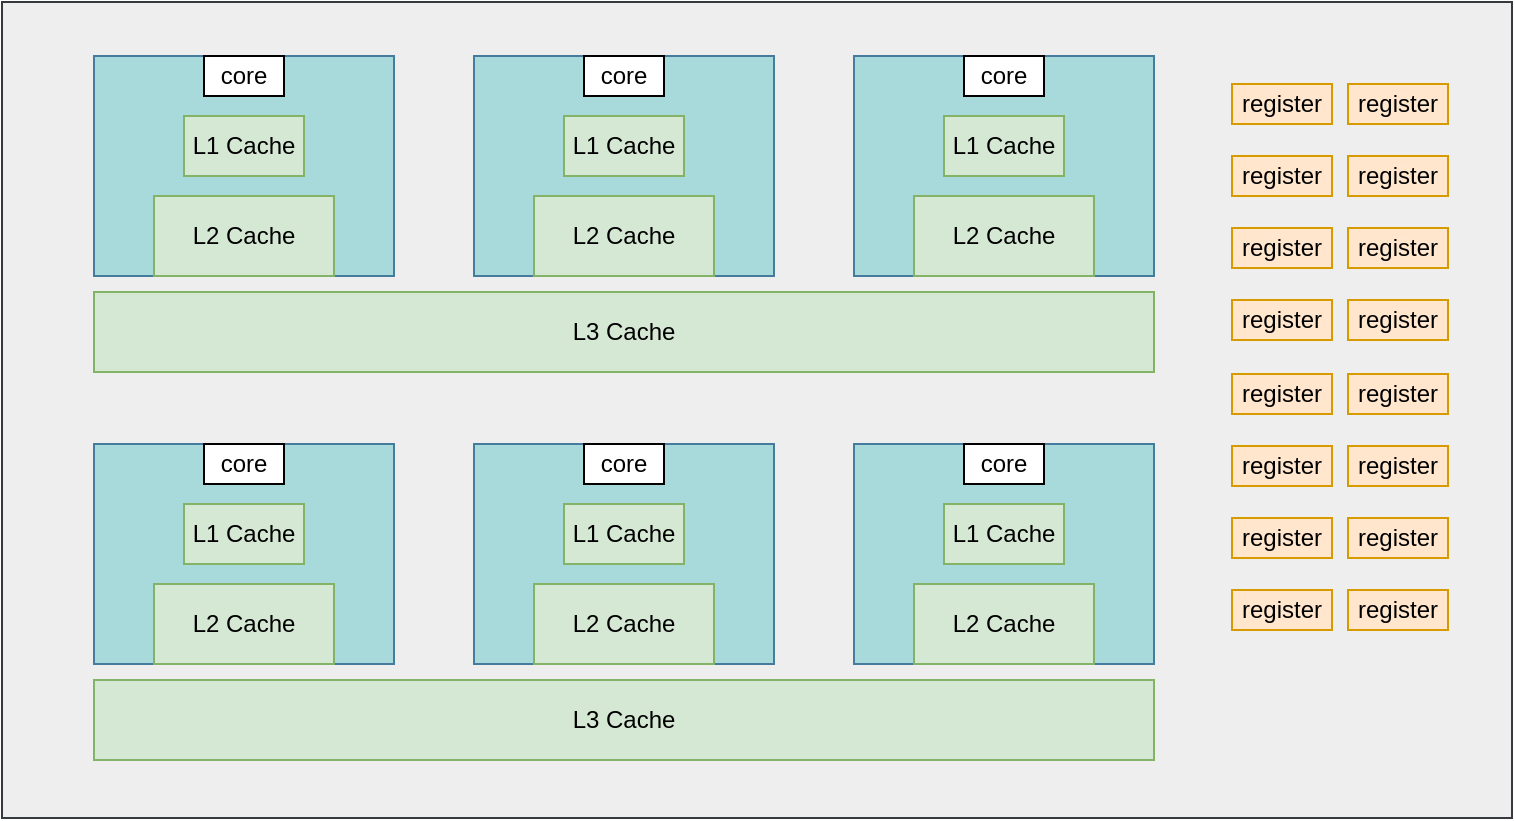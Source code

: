 <mxfile version="16.0.0" type="github">
  <diagram id="6k9M4RSEp0kVpsoahVxI" name="Page-1">
    <mxGraphModel dx="1550" dy="873" grid="0" gridSize="10" guides="1" tooltips="1" connect="1" arrows="1" fold="1" page="1" pageScale="1" pageWidth="1169" pageHeight="827" background="none" math="0" shadow="0">
      <root>
        <mxCell id="0" />
        <mxCell id="1" parent="0" />
        <mxCell id="A-wR2kLL6tEq0D2iwEQr-22" value="" style="rounded=0;whiteSpace=wrap;html=1;sketch=0;strokeColor=#36393d;fillColor=#eeeeee;" vertex="1" parent="1">
          <mxGeometry x="124" y="223" width="755" height="408" as="geometry" />
        </mxCell>
        <mxCell id="A-wR2kLL6tEq0D2iwEQr-6" value="" style="group" vertex="1" connectable="0" parent="1">
          <mxGeometry x="170" y="250" width="150" height="110" as="geometry" />
        </mxCell>
        <mxCell id="A-wR2kLL6tEq0D2iwEQr-1" value="" style="rounded=0;whiteSpace=wrap;html=1;fillColor=#A8DADC;strokeColor=#457B9D;fontColor=#1D3557;" vertex="1" parent="A-wR2kLL6tEq0D2iwEQr-6">
          <mxGeometry width="150" height="110" as="geometry" />
        </mxCell>
        <mxCell id="A-wR2kLL6tEq0D2iwEQr-2" value="core" style="rounded=0;whiteSpace=wrap;html=1;sketch=0;" vertex="1" parent="A-wR2kLL6tEq0D2iwEQr-6">
          <mxGeometry x="55" width="40" height="20" as="geometry" />
        </mxCell>
        <mxCell id="A-wR2kLL6tEq0D2iwEQr-3" value="L1 Cache" style="rounded=0;whiteSpace=wrap;html=1;sketch=0;strokeColor=#82b366;fillColor=#d5e8d4;" vertex="1" parent="A-wR2kLL6tEq0D2iwEQr-6">
          <mxGeometry x="45" y="30" width="60" height="30" as="geometry" />
        </mxCell>
        <mxCell id="A-wR2kLL6tEq0D2iwEQr-4" value="L2 Cache" style="rounded=0;whiteSpace=wrap;html=1;sketch=0;strokeColor=#82b366;fillColor=#d5e8d4;" vertex="1" parent="A-wR2kLL6tEq0D2iwEQr-6">
          <mxGeometry x="30" y="70" width="90" height="40" as="geometry" />
        </mxCell>
        <mxCell id="A-wR2kLL6tEq0D2iwEQr-7" value="" style="group" vertex="1" connectable="0" parent="1">
          <mxGeometry x="360" y="250" width="150" height="110" as="geometry" />
        </mxCell>
        <mxCell id="A-wR2kLL6tEq0D2iwEQr-8" value="" style="rounded=0;whiteSpace=wrap;html=1;fillColor=#A8DADC;strokeColor=#457B9D;fontColor=#1D3557;" vertex="1" parent="A-wR2kLL6tEq0D2iwEQr-7">
          <mxGeometry width="150" height="110" as="geometry" />
        </mxCell>
        <mxCell id="A-wR2kLL6tEq0D2iwEQr-9" value="core" style="rounded=0;whiteSpace=wrap;html=1;sketch=0;" vertex="1" parent="A-wR2kLL6tEq0D2iwEQr-7">
          <mxGeometry x="55" width="40" height="20" as="geometry" />
        </mxCell>
        <mxCell id="A-wR2kLL6tEq0D2iwEQr-10" value="L1 Cache" style="rounded=0;whiteSpace=wrap;html=1;sketch=0;strokeColor=#82b366;fillColor=#d5e8d4;" vertex="1" parent="A-wR2kLL6tEq0D2iwEQr-7">
          <mxGeometry x="45" y="30" width="60" height="30" as="geometry" />
        </mxCell>
        <mxCell id="A-wR2kLL6tEq0D2iwEQr-11" value="L2 Cache" style="rounded=0;whiteSpace=wrap;html=1;sketch=0;strokeColor=#82b366;fillColor=#d5e8d4;" vertex="1" parent="A-wR2kLL6tEq0D2iwEQr-7">
          <mxGeometry x="30" y="70" width="90" height="40" as="geometry" />
        </mxCell>
        <mxCell id="A-wR2kLL6tEq0D2iwEQr-12" value="" style="group" vertex="1" connectable="0" parent="1">
          <mxGeometry x="550" y="250" width="280" height="230" as="geometry" />
        </mxCell>
        <mxCell id="A-wR2kLL6tEq0D2iwEQr-13" value="" style="rounded=0;whiteSpace=wrap;html=1;fillColor=#A8DADC;strokeColor=#457B9D;fontColor=#1D3557;" vertex="1" parent="A-wR2kLL6tEq0D2iwEQr-12">
          <mxGeometry width="150" height="110" as="geometry" />
        </mxCell>
        <mxCell id="A-wR2kLL6tEq0D2iwEQr-14" value="core" style="rounded=0;whiteSpace=wrap;html=1;sketch=0;" vertex="1" parent="A-wR2kLL6tEq0D2iwEQr-12">
          <mxGeometry x="55" width="40" height="20" as="geometry" />
        </mxCell>
        <mxCell id="A-wR2kLL6tEq0D2iwEQr-15" value="L1 Cache" style="rounded=0;whiteSpace=wrap;html=1;sketch=0;strokeColor=#82b366;fillColor=#d5e8d4;" vertex="1" parent="A-wR2kLL6tEq0D2iwEQr-12">
          <mxGeometry x="45" y="30" width="60" height="30" as="geometry" />
        </mxCell>
        <mxCell id="A-wR2kLL6tEq0D2iwEQr-16" value="L2 Cache" style="rounded=0;whiteSpace=wrap;html=1;sketch=0;strokeColor=#82b366;fillColor=#d5e8d4;" vertex="1" parent="A-wR2kLL6tEq0D2iwEQr-12">
          <mxGeometry x="30" y="70" width="90" height="40" as="geometry" />
        </mxCell>
        <mxCell id="A-wR2kLL6tEq0D2iwEQr-17" value="L3 Cache" style="rounded=0;whiteSpace=wrap;html=1;sketch=0;strokeColor=#82b366;fillColor=#d5e8d4;" vertex="1" parent="A-wR2kLL6tEq0D2iwEQr-12">
          <mxGeometry x="-380" y="118" width="530" height="40" as="geometry" />
        </mxCell>
        <mxCell id="A-wR2kLL6tEq0D2iwEQr-18" value="register" style="rounded=0;whiteSpace=wrap;html=1;sketch=0;strokeColor=#d79b00;fillColor=#ffe6cc;" vertex="1" parent="A-wR2kLL6tEq0D2iwEQr-12">
          <mxGeometry x="189" y="14" width="50" height="20" as="geometry" />
        </mxCell>
        <mxCell id="A-wR2kLL6tEq0D2iwEQr-19" value="register" style="rounded=0;whiteSpace=wrap;html=1;sketch=0;strokeColor=#d79b00;fillColor=#ffe6cc;" vertex="1" parent="1">
          <mxGeometry x="739" y="300" width="50" height="20" as="geometry" />
        </mxCell>
        <mxCell id="A-wR2kLL6tEq0D2iwEQr-20" value="register" style="rounded=0;whiteSpace=wrap;html=1;sketch=0;strokeColor=#d79b00;fillColor=#ffe6cc;" vertex="1" parent="1">
          <mxGeometry x="739" y="336" width="50" height="20" as="geometry" />
        </mxCell>
        <mxCell id="A-wR2kLL6tEq0D2iwEQr-21" value="register" style="rounded=0;whiteSpace=wrap;html=1;sketch=0;strokeColor=#d79b00;fillColor=#ffe6cc;" vertex="1" parent="1">
          <mxGeometry x="739" y="372" width="50" height="20" as="geometry" />
        </mxCell>
        <mxCell id="A-wR2kLL6tEq0D2iwEQr-23" value="" style="group" vertex="1" connectable="0" parent="1">
          <mxGeometry x="170" y="444" width="150" height="110" as="geometry" />
        </mxCell>
        <mxCell id="A-wR2kLL6tEq0D2iwEQr-24" value="" style="rounded=0;whiteSpace=wrap;html=1;fillColor=#A8DADC;strokeColor=#457B9D;fontColor=#1D3557;" vertex="1" parent="A-wR2kLL6tEq0D2iwEQr-23">
          <mxGeometry width="150" height="110" as="geometry" />
        </mxCell>
        <mxCell id="A-wR2kLL6tEq0D2iwEQr-25" value="core" style="rounded=0;whiteSpace=wrap;html=1;sketch=0;" vertex="1" parent="A-wR2kLL6tEq0D2iwEQr-23">
          <mxGeometry x="55" width="40" height="20" as="geometry" />
        </mxCell>
        <mxCell id="A-wR2kLL6tEq0D2iwEQr-26" value="L1 Cache" style="rounded=0;whiteSpace=wrap;html=1;sketch=0;strokeColor=#82b366;fillColor=#d5e8d4;" vertex="1" parent="A-wR2kLL6tEq0D2iwEQr-23">
          <mxGeometry x="45" y="30" width="60" height="30" as="geometry" />
        </mxCell>
        <mxCell id="A-wR2kLL6tEq0D2iwEQr-27" value="L2 Cache" style="rounded=0;whiteSpace=wrap;html=1;sketch=0;strokeColor=#82b366;fillColor=#d5e8d4;" vertex="1" parent="A-wR2kLL6tEq0D2iwEQr-23">
          <mxGeometry x="30" y="70" width="90" height="40" as="geometry" />
        </mxCell>
        <mxCell id="A-wR2kLL6tEq0D2iwEQr-28" value="" style="group" vertex="1" connectable="0" parent="1">
          <mxGeometry x="360" y="444" width="150" height="110" as="geometry" />
        </mxCell>
        <mxCell id="A-wR2kLL6tEq0D2iwEQr-29" value="" style="rounded=0;whiteSpace=wrap;html=1;fillColor=#A8DADC;strokeColor=#457B9D;fontColor=#1D3557;" vertex="1" parent="A-wR2kLL6tEq0D2iwEQr-28">
          <mxGeometry width="150" height="110" as="geometry" />
        </mxCell>
        <mxCell id="A-wR2kLL6tEq0D2iwEQr-30" value="core" style="rounded=0;whiteSpace=wrap;html=1;sketch=0;" vertex="1" parent="A-wR2kLL6tEq0D2iwEQr-28">
          <mxGeometry x="55" width="40" height="20" as="geometry" />
        </mxCell>
        <mxCell id="A-wR2kLL6tEq0D2iwEQr-31" value="L1 Cache" style="rounded=0;whiteSpace=wrap;html=1;sketch=0;strokeColor=#82b366;fillColor=#d5e8d4;" vertex="1" parent="A-wR2kLL6tEq0D2iwEQr-28">
          <mxGeometry x="45" y="30" width="60" height="30" as="geometry" />
        </mxCell>
        <mxCell id="A-wR2kLL6tEq0D2iwEQr-32" value="L2 Cache" style="rounded=0;whiteSpace=wrap;html=1;sketch=0;strokeColor=#82b366;fillColor=#d5e8d4;" vertex="1" parent="A-wR2kLL6tEq0D2iwEQr-28">
          <mxGeometry x="30" y="70" width="90" height="40" as="geometry" />
        </mxCell>
        <mxCell id="A-wR2kLL6tEq0D2iwEQr-33" value="" style="rounded=0;whiteSpace=wrap;html=1;fillColor=#A8DADC;strokeColor=#457B9D;fontColor=#1D3557;" vertex="1" parent="1">
          <mxGeometry x="550" y="444" width="150" height="110" as="geometry" />
        </mxCell>
        <mxCell id="A-wR2kLL6tEq0D2iwEQr-34" value="core" style="rounded=0;whiteSpace=wrap;html=1;sketch=0;" vertex="1" parent="1">
          <mxGeometry x="605" y="444" width="40" height="20" as="geometry" />
        </mxCell>
        <mxCell id="A-wR2kLL6tEq0D2iwEQr-35" value="L1 Cache" style="rounded=0;whiteSpace=wrap;html=1;sketch=0;strokeColor=#82b366;fillColor=#d5e8d4;" vertex="1" parent="1">
          <mxGeometry x="595" y="474" width="60" height="30" as="geometry" />
        </mxCell>
        <mxCell id="A-wR2kLL6tEq0D2iwEQr-36" value="L2 Cache" style="rounded=0;whiteSpace=wrap;html=1;sketch=0;strokeColor=#82b366;fillColor=#d5e8d4;" vertex="1" parent="1">
          <mxGeometry x="580" y="514" width="90" height="40" as="geometry" />
        </mxCell>
        <mxCell id="A-wR2kLL6tEq0D2iwEQr-37" value="L3 Cache" style="rounded=0;whiteSpace=wrap;html=1;sketch=0;strokeColor=#82b366;fillColor=#d5e8d4;" vertex="1" parent="1">
          <mxGeometry x="170" y="562" width="530" height="40" as="geometry" />
        </mxCell>
        <mxCell id="A-wR2kLL6tEq0D2iwEQr-38" value="register" style="rounded=0;whiteSpace=wrap;html=1;sketch=0;strokeColor=#d79b00;fillColor=#ffe6cc;" vertex="1" parent="1">
          <mxGeometry x="739" y="409" width="50" height="20" as="geometry" />
        </mxCell>
        <mxCell id="A-wR2kLL6tEq0D2iwEQr-39" value="register" style="rounded=0;whiteSpace=wrap;html=1;sketch=0;strokeColor=#d79b00;fillColor=#ffe6cc;" vertex="1" parent="1">
          <mxGeometry x="739" y="445" width="50" height="20" as="geometry" />
        </mxCell>
        <mxCell id="A-wR2kLL6tEq0D2iwEQr-40" value="register" style="rounded=0;whiteSpace=wrap;html=1;sketch=0;strokeColor=#d79b00;fillColor=#ffe6cc;" vertex="1" parent="1">
          <mxGeometry x="739" y="481" width="50" height="20" as="geometry" />
        </mxCell>
        <mxCell id="A-wR2kLL6tEq0D2iwEQr-41" value="register" style="rounded=0;whiteSpace=wrap;html=1;sketch=0;strokeColor=#d79b00;fillColor=#ffe6cc;" vertex="1" parent="1">
          <mxGeometry x="739" y="517" width="50" height="20" as="geometry" />
        </mxCell>
        <mxCell id="A-wR2kLL6tEq0D2iwEQr-42" value="register" style="rounded=0;whiteSpace=wrap;html=1;sketch=0;strokeColor=#d79b00;fillColor=#ffe6cc;" vertex="1" parent="1">
          <mxGeometry x="797" y="264" width="50" height="20" as="geometry" />
        </mxCell>
        <mxCell id="A-wR2kLL6tEq0D2iwEQr-43" value="register" style="rounded=0;whiteSpace=wrap;html=1;sketch=0;strokeColor=#d79b00;fillColor=#ffe6cc;" vertex="1" parent="1">
          <mxGeometry x="797" y="300" width="50" height="20" as="geometry" />
        </mxCell>
        <mxCell id="A-wR2kLL6tEq0D2iwEQr-44" value="register" style="rounded=0;whiteSpace=wrap;html=1;sketch=0;strokeColor=#d79b00;fillColor=#ffe6cc;" vertex="1" parent="1">
          <mxGeometry x="797" y="336" width="50" height="20" as="geometry" />
        </mxCell>
        <mxCell id="A-wR2kLL6tEq0D2iwEQr-45" value="register" style="rounded=0;whiteSpace=wrap;html=1;sketch=0;strokeColor=#d79b00;fillColor=#ffe6cc;" vertex="1" parent="1">
          <mxGeometry x="797" y="372" width="50" height="20" as="geometry" />
        </mxCell>
        <mxCell id="A-wR2kLL6tEq0D2iwEQr-46" value="register" style="rounded=0;whiteSpace=wrap;html=1;sketch=0;strokeColor=#d79b00;fillColor=#ffe6cc;" vertex="1" parent="1">
          <mxGeometry x="797" y="409" width="50" height="20" as="geometry" />
        </mxCell>
        <mxCell id="A-wR2kLL6tEq0D2iwEQr-47" value="register" style="rounded=0;whiteSpace=wrap;html=1;sketch=0;strokeColor=#d79b00;fillColor=#ffe6cc;" vertex="1" parent="1">
          <mxGeometry x="797" y="445" width="50" height="20" as="geometry" />
        </mxCell>
        <mxCell id="A-wR2kLL6tEq0D2iwEQr-48" value="register" style="rounded=0;whiteSpace=wrap;html=1;sketch=0;strokeColor=#d79b00;fillColor=#ffe6cc;" vertex="1" parent="1">
          <mxGeometry x="797" y="481" width="50" height="20" as="geometry" />
        </mxCell>
        <mxCell id="A-wR2kLL6tEq0D2iwEQr-49" value="register" style="rounded=0;whiteSpace=wrap;html=1;sketch=0;strokeColor=#d79b00;fillColor=#ffe6cc;" vertex="1" parent="1">
          <mxGeometry x="797" y="517" width="50" height="20" as="geometry" />
        </mxCell>
      </root>
    </mxGraphModel>
  </diagram>
</mxfile>
